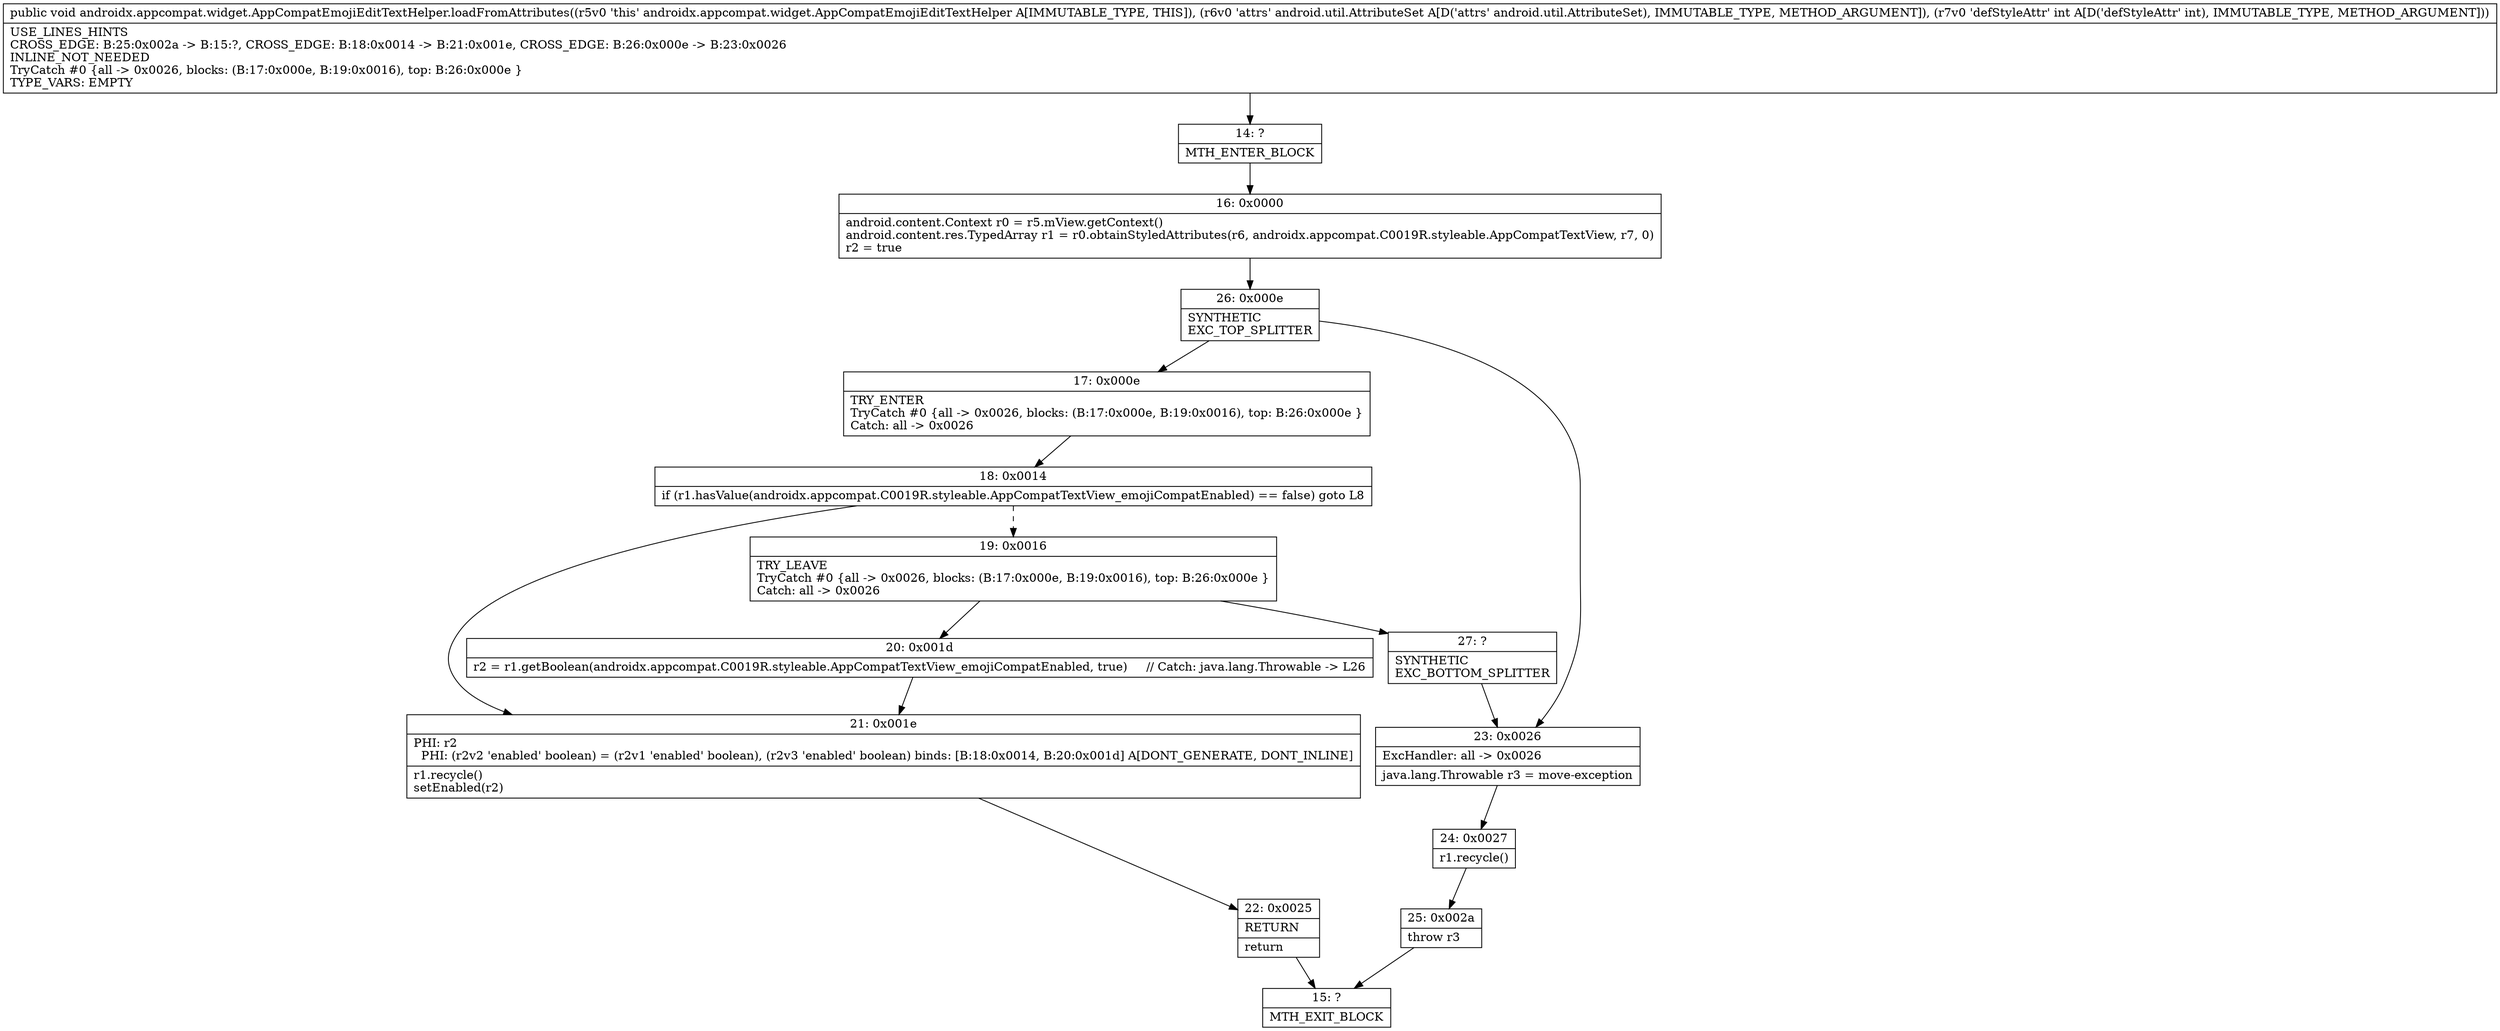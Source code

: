 digraph "CFG forandroidx.appcompat.widget.AppCompatEmojiEditTextHelper.loadFromAttributes(Landroid\/util\/AttributeSet;I)V" {
Node_14 [shape=record,label="{14\:\ ?|MTH_ENTER_BLOCK\l}"];
Node_16 [shape=record,label="{16\:\ 0x0000|android.content.Context r0 = r5.mView.getContext()\landroid.content.res.TypedArray r1 = r0.obtainStyledAttributes(r6, androidx.appcompat.C0019R.styleable.AppCompatTextView, r7, 0)\lr2 = true\l}"];
Node_26 [shape=record,label="{26\:\ 0x000e|SYNTHETIC\lEXC_TOP_SPLITTER\l}"];
Node_17 [shape=record,label="{17\:\ 0x000e|TRY_ENTER\lTryCatch #0 \{all \-\> 0x0026, blocks: (B:17:0x000e, B:19:0x0016), top: B:26:0x000e \}\lCatch: all \-\> 0x0026\l}"];
Node_18 [shape=record,label="{18\:\ 0x0014|if (r1.hasValue(androidx.appcompat.C0019R.styleable.AppCompatTextView_emojiCompatEnabled) == false) goto L8\l}"];
Node_19 [shape=record,label="{19\:\ 0x0016|TRY_LEAVE\lTryCatch #0 \{all \-\> 0x0026, blocks: (B:17:0x000e, B:19:0x0016), top: B:26:0x000e \}\lCatch: all \-\> 0x0026\l}"];
Node_20 [shape=record,label="{20\:\ 0x001d|r2 = r1.getBoolean(androidx.appcompat.C0019R.styleable.AppCompatTextView_emojiCompatEnabled, true)     \/\/ Catch: java.lang.Throwable \-\> L26\l}"];
Node_27 [shape=record,label="{27\:\ ?|SYNTHETIC\lEXC_BOTTOM_SPLITTER\l}"];
Node_21 [shape=record,label="{21\:\ 0x001e|PHI: r2 \l  PHI: (r2v2 'enabled' boolean) = (r2v1 'enabled' boolean), (r2v3 'enabled' boolean) binds: [B:18:0x0014, B:20:0x001d] A[DONT_GENERATE, DONT_INLINE]\l|r1.recycle()\lsetEnabled(r2)\l}"];
Node_22 [shape=record,label="{22\:\ 0x0025|RETURN\l|return\l}"];
Node_15 [shape=record,label="{15\:\ ?|MTH_EXIT_BLOCK\l}"];
Node_23 [shape=record,label="{23\:\ 0x0026|ExcHandler: all \-\> 0x0026\l|java.lang.Throwable r3 = move\-exception\l}"];
Node_24 [shape=record,label="{24\:\ 0x0027|r1.recycle()\l}"];
Node_25 [shape=record,label="{25\:\ 0x002a|throw r3\l}"];
MethodNode[shape=record,label="{public void androidx.appcompat.widget.AppCompatEmojiEditTextHelper.loadFromAttributes((r5v0 'this' androidx.appcompat.widget.AppCompatEmojiEditTextHelper A[IMMUTABLE_TYPE, THIS]), (r6v0 'attrs' android.util.AttributeSet A[D('attrs' android.util.AttributeSet), IMMUTABLE_TYPE, METHOD_ARGUMENT]), (r7v0 'defStyleAttr' int A[D('defStyleAttr' int), IMMUTABLE_TYPE, METHOD_ARGUMENT]))  | USE_LINES_HINTS\lCROSS_EDGE: B:25:0x002a \-\> B:15:?, CROSS_EDGE: B:18:0x0014 \-\> B:21:0x001e, CROSS_EDGE: B:26:0x000e \-\> B:23:0x0026\lINLINE_NOT_NEEDED\lTryCatch #0 \{all \-\> 0x0026, blocks: (B:17:0x000e, B:19:0x0016), top: B:26:0x000e \}\lTYPE_VARS: EMPTY\l}"];
MethodNode -> Node_14;Node_14 -> Node_16;
Node_16 -> Node_26;
Node_26 -> Node_17;
Node_26 -> Node_23;
Node_17 -> Node_18;
Node_18 -> Node_19[style=dashed];
Node_18 -> Node_21;
Node_19 -> Node_20;
Node_19 -> Node_27;
Node_20 -> Node_21;
Node_27 -> Node_23;
Node_21 -> Node_22;
Node_22 -> Node_15;
Node_23 -> Node_24;
Node_24 -> Node_25;
Node_25 -> Node_15;
}

